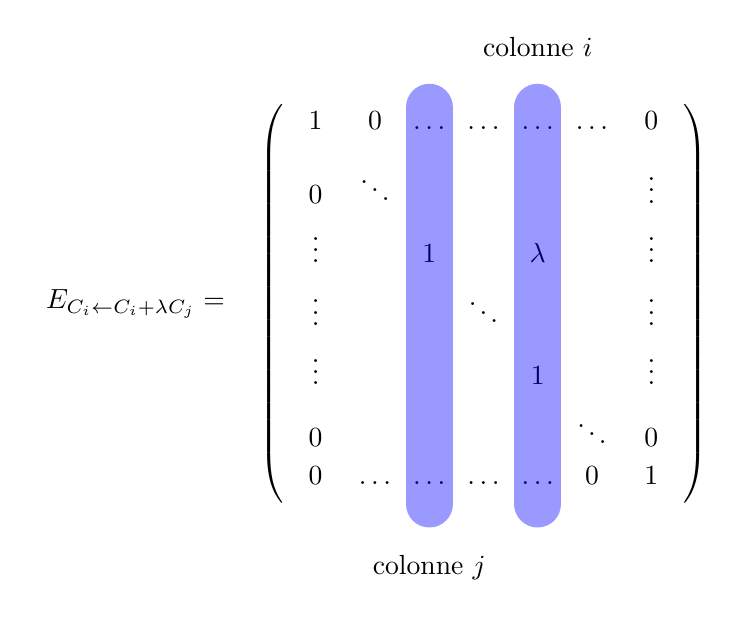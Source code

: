 \tikzset{node style ge/.style={circle}}

\begin{tikzpicture}[baseline=(A.center)]

\tikzset{BarreStyle/.style =  {opacity=.4,line width=6 mm,color=#1}}
\tikzset{SigneMoins/.style =  {above right=0em,opacity=1,circle,fill=#1!50}}

\matrix (A) [%
matrix of math nodes,%
nodes = {node style ge},%
column sep=0.12em,%
row sep= 0.12em,%
inner sep = 0.12em,%
left delimiter = (,%
right delimiter = )]%
{
 1 & 0 & \dots & \dots & \dots & \dots &0\\
 0 & \ddots & & & & & \vdots\\
 \vdots &  & 1 & & \lambda & & \vdots\\
 \vdots &  &  & \ddots & & & \vdots \\
 \vdots & & & & 1 & & \vdots\\
 0 & & & & & \ddots & 0\\
 0 & \dots & \dots & \dots & \dots & 0 & 1\\
};

\draw [BarreStyle=blue,line cap=round] (A-1-5.north) to (A-7-5.south);
\filldraw (A-1-5.north) circle (0pt) node[above, yshift=15pt] {colonne $i$};

\draw [BarreStyle=blue,line cap=round] (A-1-3.north) to (A-7-3.south);
\filldraw (A-7-3.south) circle (0pt) node[below, yshift=-15pt] {colonne $j$};

\filldraw (A-4-1.west) circle (0pt) node[left, xshift=-20pt] {$E_{C_i \leftarrow C_i+\lambda C_j} = $};

%\draw [BarreStyle=blue!50,line cap=round] (A-2-1.north west) to (A-3-2.south east);
%\draw [BarreStyle=blue!70,line cap=rect] (A-3-1.north west) to (A-3-1.south east);
%\draw [BarreStyle=blue!70,line cap=round] (A-1-2.north west) to (A-3-4.south east);
%\draw [BarreStyle=blue!50,line cap=round] (A-1-3.north west) to (A-3-5.south east);

%\draw [BarreStyle=orange,line cap=round] (A-3-1.south west) to (A-1-3.north east);
%\draw [BarreStyle=orange!50,line cap=round] (A-2-1.south west) to (A-1-2.north east);
%\draw [BarreStyle=orange!70,line cap=rect] (A-1-1.south west) to (A-1-1.north east);
%\draw [BarreStyle=orange!70,line cap=round] (A-3-2.south west) to (A-1-4.north east);
%\draw [BarreStyle=orange!50,line cap=round] (A-3-3.south west) to (A-1-5.north east);

\end{tikzpicture}
